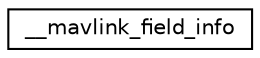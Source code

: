 digraph "Graphical Class Hierarchy"
{
  edge [fontname="Helvetica",fontsize="10",labelfontname="Helvetica",labelfontsize="10"];
  node [fontname="Helvetica",fontsize="10",shape=record];
  rankdir="LR";
  Node0 [label="__mavlink_field_info",height=0.2,width=0.4,color="black", fillcolor="white", style="filled",URL="$struct____mavlink__field__info.html"];
}
